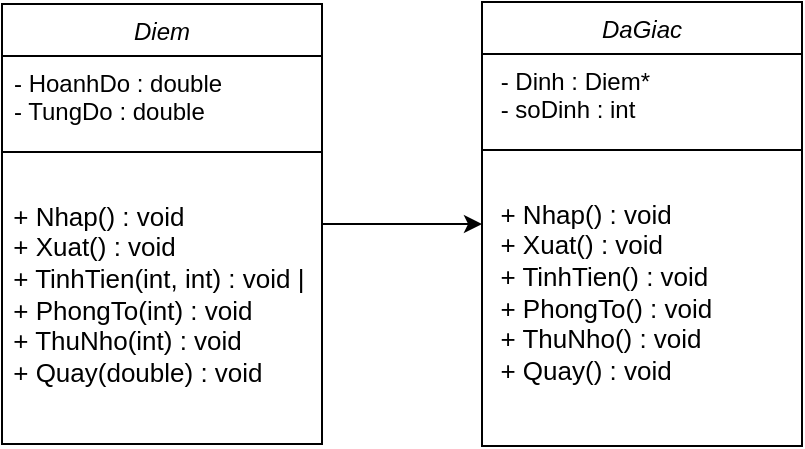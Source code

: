 <mxfile version="24.7.17">
  <diagram id="C5RBs43oDa-KdzZeNtuy" name="Page-1">
    <mxGraphModel dx="722" dy="465" grid="1" gridSize="10" guides="1" tooltips="1" connect="1" arrows="1" fold="1" page="1" pageScale="1" pageWidth="827" pageHeight="1169" math="0" shadow="0">
      <root>
        <mxCell id="WIyWlLk6GJQsqaUBKTNV-0" />
        <mxCell id="WIyWlLk6GJQsqaUBKTNV-1" parent="WIyWlLk6GJQsqaUBKTNV-0" />
        <mxCell id="4daeExRaB1zNp0T0OSzY-12" value="" style="edgeStyle=orthogonalEdgeStyle;rounded=0;orthogonalLoop=1;jettySize=auto;html=1;" edge="1" parent="WIyWlLk6GJQsqaUBKTNV-1" source="zkfFHV4jXpPFQw0GAbJ--0" target="4daeExRaB1zNp0T0OSzY-7">
          <mxGeometry relative="1" as="geometry" />
        </mxCell>
        <mxCell id="zkfFHV4jXpPFQw0GAbJ--0" value="Diem" style="swimlane;fontStyle=2;align=center;verticalAlign=top;childLayout=stackLayout;horizontal=1;startSize=26;horizontalStack=0;resizeParent=1;resizeLast=0;collapsible=1;marginBottom=0;rounded=0;shadow=0;strokeWidth=1;" parent="WIyWlLk6GJQsqaUBKTNV-1" vertex="1">
          <mxGeometry x="220" y="120" width="160" height="220" as="geometry">
            <mxRectangle x="230" y="140" width="160" height="26" as="alternateBounds" />
          </mxGeometry>
        </mxCell>
        <mxCell id="zkfFHV4jXpPFQw0GAbJ--1" value="- HoanhDo : double &#xa;- TungDo : double" style="text;align=left;verticalAlign=top;spacingLeft=4;spacingRight=4;overflow=hidden;rotatable=0;points=[[0,0.5],[1,0.5]];portConstraint=eastwest;" parent="zkfFHV4jXpPFQw0GAbJ--0" vertex="1">
          <mxGeometry y="26" width="160" height="44" as="geometry" />
        </mxCell>
        <mxCell id="zkfFHV4jXpPFQw0GAbJ--4" value="" style="line;html=1;strokeWidth=1;align=left;verticalAlign=middle;spacingTop=-1;spacingLeft=3;spacingRight=3;rotatable=0;labelPosition=right;points=[];portConstraint=eastwest;" parent="zkfFHV4jXpPFQw0GAbJ--0" vertex="1">
          <mxGeometry y="70" width="160" height="8" as="geometry" />
        </mxCell>
        <mxCell id="SAwe_c-SH5qVpCiYsV06-0" value="&lt;div style=&quot;font-size: 13px;&quot;&gt;&amp;nbsp;+ Nhap() : void&amp;nbsp;&lt;/div&gt;&lt;div style=&quot;font-size: 13px;&quot;&gt;&amp;nbsp;+ Xuat() : void&amp;nbsp;&lt;/div&gt;&lt;div style=&quot;font-size: 13px;&quot;&gt;&amp;nbsp;+ TinhTien(int, int) : void |&amp;nbsp; &amp;nbsp;+ PhongTo(int) : void&amp;nbsp;&lt;/div&gt;&lt;div style=&quot;font-size: 13px;&quot;&gt;&amp;nbsp;+ ThuNho(int) : void&amp;nbsp;&lt;/div&gt;&lt;div style=&quot;font-size: 13px;&quot;&gt;&amp;nbsp;+ Quay(double) : void&amp;nbsp; &amp;nbsp;&lt;br&gt;&lt;/div&gt;" style="text;html=1;align=left;verticalAlign=middle;whiteSpace=wrap;rounded=0;" parent="zkfFHV4jXpPFQw0GAbJ--0" vertex="1">
          <mxGeometry y="78" width="160" height="134" as="geometry" />
        </mxCell>
        <mxCell id="4daeExRaB1zNp0T0OSzY-7" value="DaGiac" style="swimlane;fontStyle=2;align=center;verticalAlign=top;childLayout=stackLayout;horizontal=1;startSize=26;horizontalStack=0;resizeParent=1;resizeLast=0;collapsible=1;marginBottom=0;rounded=0;shadow=0;strokeWidth=1;" vertex="1" parent="WIyWlLk6GJQsqaUBKTNV-1">
          <mxGeometry x="460" y="119" width="160" height="222" as="geometry">
            <mxRectangle x="230" y="140" width="160" height="26" as="alternateBounds" />
          </mxGeometry>
        </mxCell>
        <mxCell id="4daeExRaB1zNp0T0OSzY-8" value=" - Dinh : Diem*&#xa; - soDinh : int  " style="text;align=left;verticalAlign=top;spacingLeft=4;spacingRight=4;overflow=hidden;rotatable=0;points=[[0,0.5],[1,0.5]];portConstraint=eastwest;" vertex="1" parent="4daeExRaB1zNp0T0OSzY-7">
          <mxGeometry y="26" width="160" height="44" as="geometry" />
        </mxCell>
        <mxCell id="4daeExRaB1zNp0T0OSzY-10" value="" style="line;html=1;strokeWidth=1;align=left;verticalAlign=middle;spacingTop=-1;spacingLeft=3;spacingRight=3;rotatable=0;labelPosition=right;points=[];portConstraint=eastwest;" vertex="1" parent="4daeExRaB1zNp0T0OSzY-7">
          <mxGeometry y="70" width="160" height="8" as="geometry" />
        </mxCell>
        <mxCell id="4daeExRaB1zNp0T0OSzY-11" value="&lt;div style=&quot;font-size: 13px;&quot;&gt;&amp;nbsp; + Nhap() : void&amp;nbsp;&lt;/div&gt;&lt;div style=&quot;font-size: 13px;&quot;&gt;&amp;nbsp; + Xuat() : void&amp;nbsp;&lt;/div&gt;&lt;div style=&quot;font-size: 13px;&quot;&gt;&amp;nbsp; + TinhTien() : void&amp;nbsp;&lt;/div&gt;&lt;div style=&quot;font-size: 13px;&quot;&gt;&amp;nbsp; + PhongTo() : void&amp;nbsp;&lt;/div&gt;&lt;div style=&quot;font-size: 13px;&quot;&gt;&amp;nbsp; + ThuNho() : void&amp;nbsp;&lt;/div&gt;&lt;div style=&quot;font-size: 13px;&quot;&gt;&amp;nbsp; + Quay() : void&amp;nbsp; &amp;nbsp;&lt;br&gt;&lt;/div&gt;" style="text;html=1;align=left;verticalAlign=middle;whiteSpace=wrap;rounded=0;" vertex="1" parent="4daeExRaB1zNp0T0OSzY-7">
          <mxGeometry y="78" width="160" height="134" as="geometry" />
        </mxCell>
      </root>
    </mxGraphModel>
  </diagram>
</mxfile>
